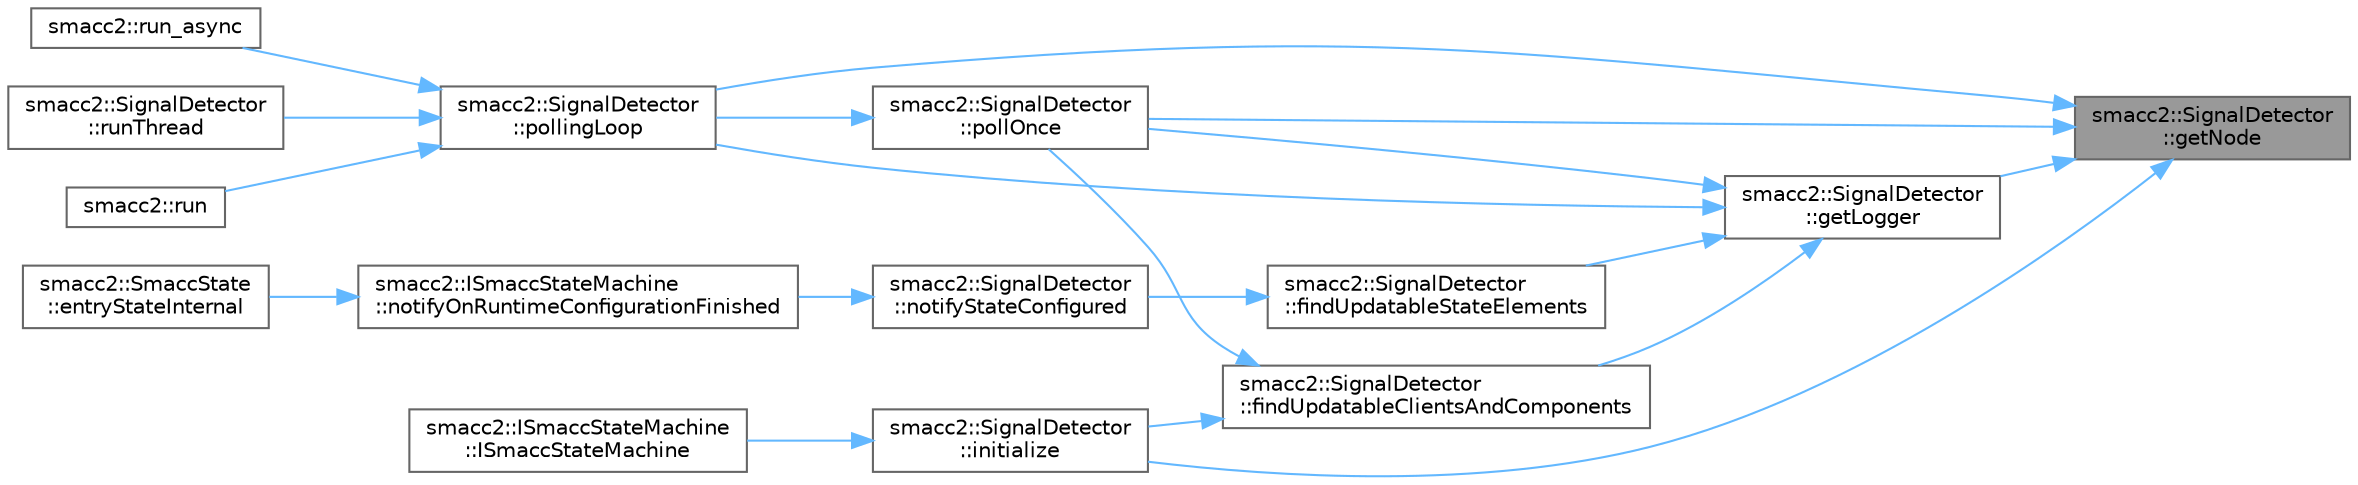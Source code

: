 digraph "smacc2::SignalDetector::getNode"
{
 // LATEX_PDF_SIZE
  bgcolor="transparent";
  edge [fontname=Helvetica,fontsize=10,labelfontname=Helvetica,labelfontsize=10];
  node [fontname=Helvetica,fontsize=10,shape=box,height=0.2,width=0.4];
  rankdir="RL";
  Node1 [label="smacc2::SignalDetector\l::getNode",height=0.2,width=0.4,color="gray40", fillcolor="grey60", style="filled", fontcolor="black",tooltip=" "];
  Node1 -> Node2 [dir="back",color="steelblue1",style="solid"];
  Node2 [label="smacc2::SignalDetector\l::getLogger",height=0.2,width=0.4,color="grey40", fillcolor="white", style="filled",URL="$classsmacc2_1_1SignalDetector.html#a97db4ee81e1e63ab67ea40775fd57302",tooltip=" "];
  Node2 -> Node3 [dir="back",color="steelblue1",style="solid"];
  Node3 [label="smacc2::SignalDetector\l::findUpdatableClientsAndComponents",height=0.2,width=0.4,color="grey40", fillcolor="white", style="filled",URL="$classsmacc2_1_1SignalDetector.html#af325def90b56dd82ab34d351f5a37a02",tooltip=" "];
  Node3 -> Node4 [dir="back",color="steelblue1",style="solid"];
  Node4 [label="smacc2::SignalDetector\l::initialize",height=0.2,width=0.4,color="grey40", fillcolor="white", style="filled",URL="$classsmacc2_1_1SignalDetector.html#a6035e4180f1f868d42902021eb41d9c6",tooltip=" "];
  Node4 -> Node5 [dir="back",color="steelblue1",style="solid"];
  Node5 [label="smacc2::ISmaccStateMachine\l::ISmaccStateMachine",height=0.2,width=0.4,color="grey40", fillcolor="white", style="filled",URL="$classsmacc2_1_1ISmaccStateMachine.html#a6fec333440748c14e8962917537e9127",tooltip=" "];
  Node3 -> Node6 [dir="back",color="steelblue1",style="solid"];
  Node6 [label="smacc2::SignalDetector\l::pollOnce",height=0.2,width=0.4,color="grey40", fillcolor="white", style="filled",URL="$classsmacc2_1_1SignalDetector.html#af363cea3f8228eeb68b25ad21903dc74",tooltip=" "];
  Node6 -> Node7 [dir="back",color="steelblue1",style="solid"];
  Node7 [label="smacc2::SignalDetector\l::pollingLoop",height=0.2,width=0.4,color="grey40", fillcolor="white", style="filled",URL="$classsmacc2_1_1SignalDetector.html#a08d072feafb277794a16fe33a6dcc97e",tooltip=" "];
  Node7 -> Node8 [dir="back",color="steelblue1",style="solid"];
  Node8 [label="smacc2::run",height=0.2,width=0.4,color="grey40", fillcolor="white", style="filled",URL="$namespacesmacc2.html#af0cfd6b9e48613a47fd4ef89e4970ac7",tooltip=" "];
  Node7 -> Node9 [dir="back",color="steelblue1",style="solid"];
  Node9 [label="smacc2::run_async",height=0.2,width=0.4,color="grey40", fillcolor="white", style="filled",URL="$namespacesmacc2.html#a6e7c3699070d3d2289556c7b14fd82bf",tooltip=" "];
  Node7 -> Node10 [dir="back",color="steelblue1",style="solid"];
  Node10 [label="smacc2::SignalDetector\l::runThread",height=0.2,width=0.4,color="grey40", fillcolor="white", style="filled",URL="$classsmacc2_1_1SignalDetector.html#a2532abcf6a11a04270ea2951b5b3a208",tooltip=" "];
  Node2 -> Node11 [dir="back",color="steelblue1",style="solid"];
  Node11 [label="smacc2::SignalDetector\l::findUpdatableStateElements",height=0.2,width=0.4,color="grey40", fillcolor="white", style="filled",URL="$classsmacc2_1_1SignalDetector.html#af12c85d2ec8747c891f7490086d2d6a2",tooltip=" "];
  Node11 -> Node12 [dir="back",color="steelblue1",style="solid"];
  Node12 [label="smacc2::SignalDetector\l::notifyStateConfigured",height=0.2,width=0.4,color="grey40", fillcolor="white", style="filled",URL="$classsmacc2_1_1SignalDetector.html#af9a0197754ac252b657a8785ac1ef84d",tooltip=" "];
  Node12 -> Node13 [dir="back",color="steelblue1",style="solid"];
  Node13 [label="smacc2::ISmaccStateMachine\l::notifyOnRuntimeConfigurationFinished",height=0.2,width=0.4,color="grey40", fillcolor="white", style="filled",URL="$classsmacc2_1_1ISmaccStateMachine.html#a4f7ee7ef3de845c21d44c73a4e472826",tooltip=" "];
  Node13 -> Node14 [dir="back",color="steelblue1",style="solid"];
  Node14 [label="smacc2::SmaccState\l::entryStateInternal",height=0.2,width=0.4,color="grey40", fillcolor="white", style="filled",URL="$classsmacc2_1_1SmaccState.html#aeeaa708975d375657bf294a2935d5c9e",tooltip=" "];
  Node2 -> Node7 [dir="back",color="steelblue1",style="solid"];
  Node2 -> Node6 [dir="back",color="steelblue1",style="solid"];
  Node1 -> Node4 [dir="back",color="steelblue1",style="solid"];
  Node1 -> Node7 [dir="back",color="steelblue1",style="solid"];
  Node1 -> Node6 [dir="back",color="steelblue1",style="solid"];
}
